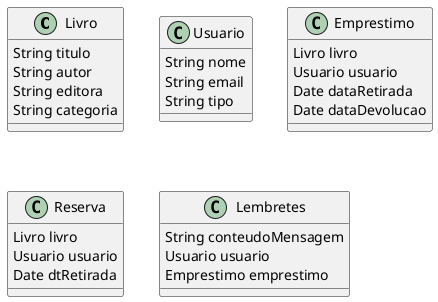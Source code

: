 @startuml

class Livro {
    String titulo
    String autor
    String editora
    String categoria
}

class Usuario {
    String nome
    String email
    String tipo
}

class Emprestimo {
    Livro livro
    Usuario usuario
    Date dataRetirada
    Date dataDevolucao
}

class Reserva {
    Livro livro
    Usuario usuario
    Date dtRetirada
}

class Lembretes {
    String conteudoMensagem
    Usuario usuario
    Emprestimo emprestimo
}

@enduml
